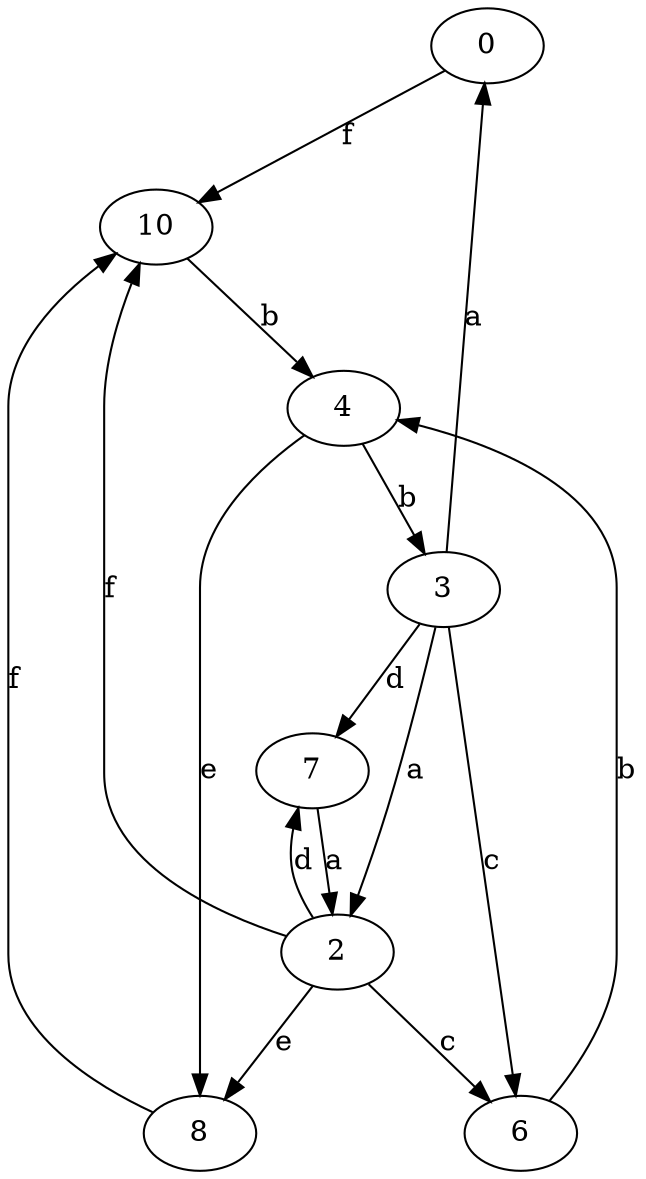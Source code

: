 strict digraph  {
0;
2;
3;
4;
6;
7;
8;
10;
0 -> 10  [label=f];
2 -> 6  [label=c];
2 -> 7  [label=d];
2 -> 8  [label=e];
2 -> 10  [label=f];
3 -> 0  [label=a];
3 -> 2  [label=a];
3 -> 6  [label=c];
3 -> 7  [label=d];
4 -> 3  [label=b];
4 -> 8  [label=e];
6 -> 4  [label=b];
7 -> 2  [label=a];
8 -> 10  [label=f];
10 -> 4  [label=b];
}
